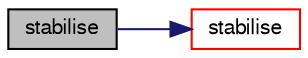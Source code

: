 digraph "stabilise"
{
  bgcolor="transparent";
  edge [fontname="FreeSans",fontsize="10",labelfontname="FreeSans",labelfontsize="10"];
  node [fontname="FreeSans",fontsize="10",shape=record];
  rankdir="LR";
  Node66700 [label="stabilise",height=0.2,width=0.4,color="black", fillcolor="grey75", style="filled", fontcolor="black"];
  Node66700 -> Node66701 [color="midnightblue",fontsize="10",style="solid",fontname="FreeSans"];
  Node66701 [label="stabilise",height=0.2,width=0.4,color="red",URL="$a21124.html#a1f3543a73e4e73c68a5d03e4dba703dd"];
}
